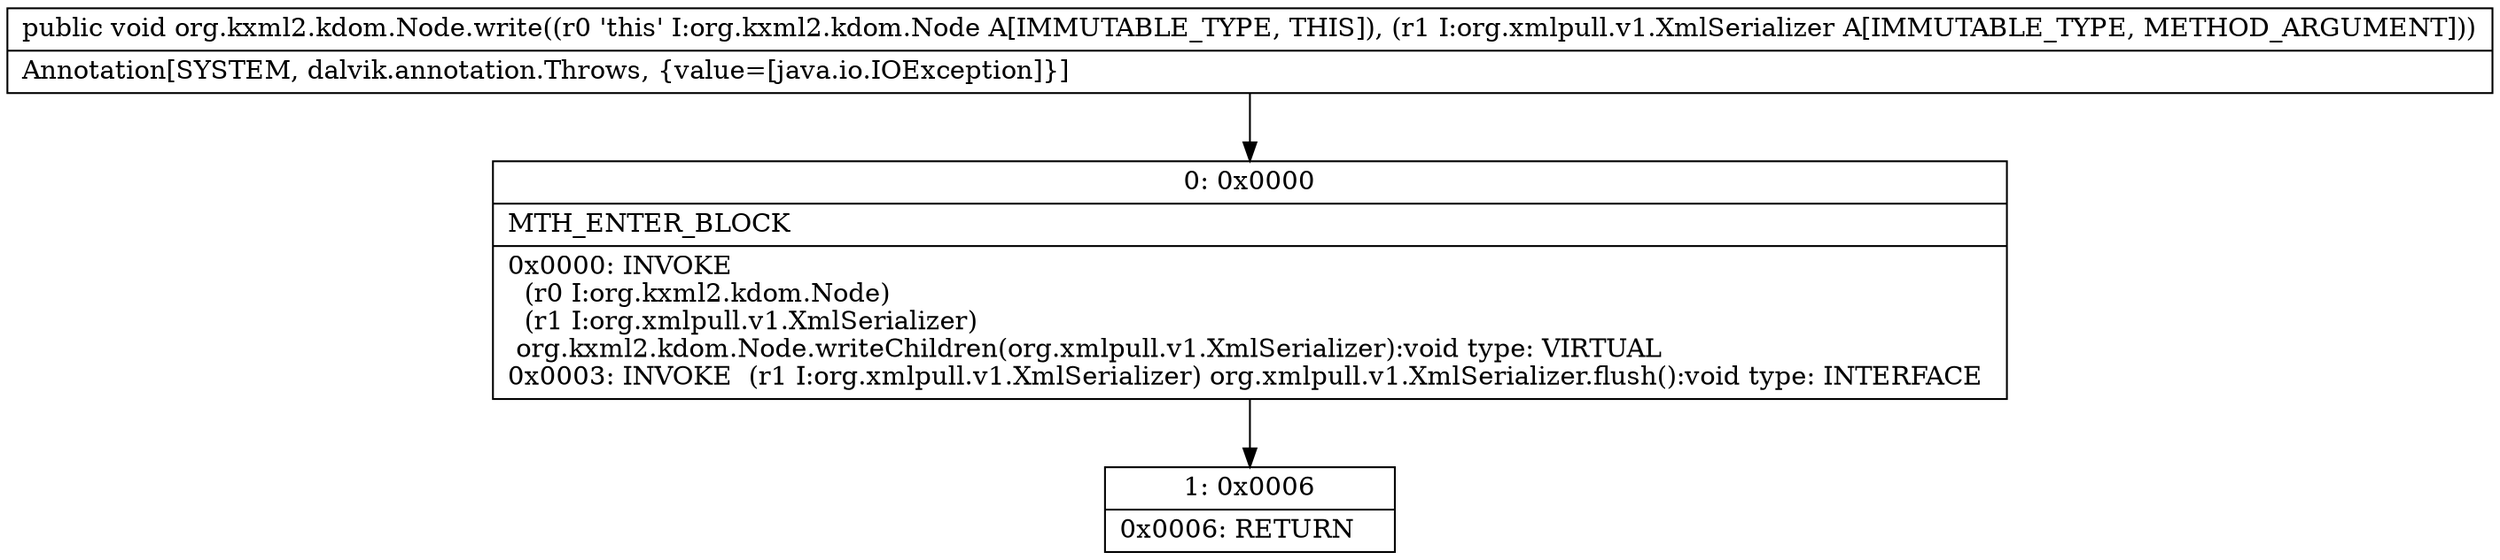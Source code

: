 digraph "CFG fororg.kxml2.kdom.Node.write(Lorg\/xmlpull\/v1\/XmlSerializer;)V" {
Node_0 [shape=record,label="{0\:\ 0x0000|MTH_ENTER_BLOCK\l|0x0000: INVOKE  \l  (r0 I:org.kxml2.kdom.Node)\l  (r1 I:org.xmlpull.v1.XmlSerializer)\l org.kxml2.kdom.Node.writeChildren(org.xmlpull.v1.XmlSerializer):void type: VIRTUAL \l0x0003: INVOKE  (r1 I:org.xmlpull.v1.XmlSerializer) org.xmlpull.v1.XmlSerializer.flush():void type: INTERFACE \l}"];
Node_1 [shape=record,label="{1\:\ 0x0006|0x0006: RETURN   \l}"];
MethodNode[shape=record,label="{public void org.kxml2.kdom.Node.write((r0 'this' I:org.kxml2.kdom.Node A[IMMUTABLE_TYPE, THIS]), (r1 I:org.xmlpull.v1.XmlSerializer A[IMMUTABLE_TYPE, METHOD_ARGUMENT]))  | Annotation[SYSTEM, dalvik.annotation.Throws, \{value=[java.io.IOException]\}]\l}"];
MethodNode -> Node_0;
Node_0 -> Node_1;
}

